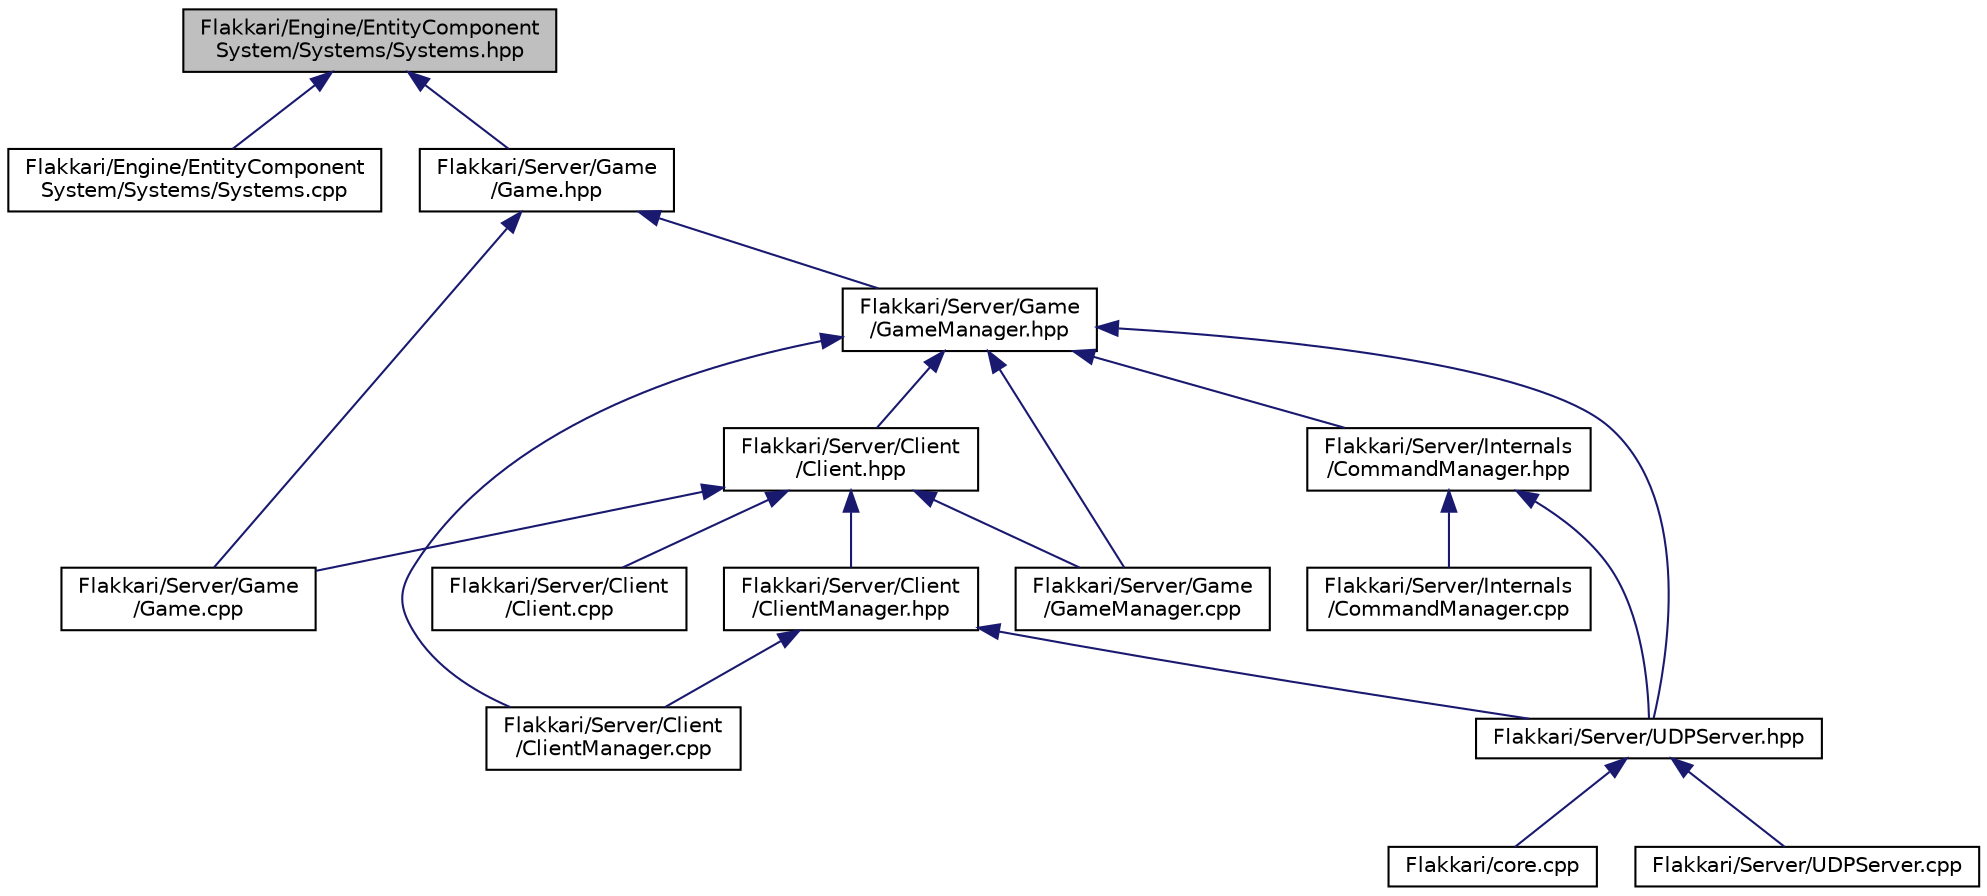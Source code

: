 digraph "Flakkari/Engine/EntityComponentSystem/Systems/Systems.hpp"
{
 // LATEX_PDF_SIZE
  edge [fontname="Helvetica",fontsize="10",labelfontname="Helvetica",labelfontsize="10"];
  node [fontname="Helvetica",fontsize="10",shape=record];
  Node1 [label="Flakkari/Engine/EntityComponent\lSystem/Systems/Systems.hpp",height=0.2,width=0.4,color="black", fillcolor="grey75", style="filled", fontcolor="black",tooltip=" "];
  Node1 -> Node2 [dir="back",color="midnightblue",fontsize="10",style="solid",fontname="Helvetica"];
  Node2 [label="Flakkari/Engine/EntityComponent\lSystem/Systems/Systems.cpp",height=0.2,width=0.4,color="black", fillcolor="white", style="filled",URL="$d1/da0/Systems_8cpp.html",tooltip=" "];
  Node1 -> Node3 [dir="back",color="midnightblue",fontsize="10",style="solid",fontname="Helvetica"];
  Node3 [label="Flakkari/Server/Game\l/Game.hpp",height=0.2,width=0.4,color="black", fillcolor="white", style="filled",URL="$d5/d4b/Game_8hpp.html",tooltip=" "];
  Node3 -> Node4 [dir="back",color="midnightblue",fontsize="10",style="solid",fontname="Helvetica"];
  Node4 [label="Flakkari/Server/Game\l/Game.cpp",height=0.2,width=0.4,color="black", fillcolor="white", style="filled",URL="$d0/dc4/Game_8cpp.html",tooltip=" "];
  Node3 -> Node5 [dir="back",color="midnightblue",fontsize="10",style="solid",fontname="Helvetica"];
  Node5 [label="Flakkari/Server/Game\l/GameManager.hpp",height=0.2,width=0.4,color="black", fillcolor="white", style="filled",URL="$d6/d27/GameManager_8hpp.html",tooltip=" "];
  Node5 -> Node6 [dir="back",color="midnightblue",fontsize="10",style="solid",fontname="Helvetica"];
  Node6 [label="Flakkari/Server/Client\l/Client.hpp",height=0.2,width=0.4,color="black", fillcolor="white", style="filled",URL="$d3/d8e/Client_8hpp.html",tooltip=" "];
  Node6 -> Node7 [dir="back",color="midnightblue",fontsize="10",style="solid",fontname="Helvetica"];
  Node7 [label="Flakkari/Server/Client\l/Client.cpp",height=0.2,width=0.4,color="black", fillcolor="white", style="filled",URL="$dc/d4f/Client_8cpp.html",tooltip=" "];
  Node6 -> Node8 [dir="back",color="midnightblue",fontsize="10",style="solid",fontname="Helvetica"];
  Node8 [label="Flakkari/Server/Client\l/ClientManager.hpp",height=0.2,width=0.4,color="black", fillcolor="white", style="filled",URL="$d8/dff/ClientManager_8hpp.html",tooltip=" "];
  Node8 -> Node9 [dir="back",color="midnightblue",fontsize="10",style="solid",fontname="Helvetica"];
  Node9 [label="Flakkari/Server/Client\l/ClientManager.cpp",height=0.2,width=0.4,color="black", fillcolor="white", style="filled",URL="$d9/d36/ClientManager_8cpp.html",tooltip=" "];
  Node8 -> Node10 [dir="back",color="midnightblue",fontsize="10",style="solid",fontname="Helvetica"];
  Node10 [label="Flakkari/Server/UDPServer.hpp",height=0.2,width=0.4,color="black", fillcolor="white", style="filled",URL="$d6/de9/UDPServer_8hpp.html",tooltip=" "];
  Node10 -> Node11 [dir="back",color="midnightblue",fontsize="10",style="solid",fontname="Helvetica"];
  Node11 [label="Flakkari/core.cpp",height=0.2,width=0.4,color="black", fillcolor="white", style="filled",URL="$da/de0/core_8cpp.html",tooltip=" "];
  Node10 -> Node12 [dir="back",color="midnightblue",fontsize="10",style="solid",fontname="Helvetica"];
  Node12 [label="Flakkari/Server/UDPServer.cpp",height=0.2,width=0.4,color="black", fillcolor="white", style="filled",URL="$dd/dae/UDPServer_8cpp.html",tooltip=" "];
  Node6 -> Node4 [dir="back",color="midnightblue",fontsize="10",style="solid",fontname="Helvetica"];
  Node6 -> Node13 [dir="back",color="midnightblue",fontsize="10",style="solid",fontname="Helvetica"];
  Node13 [label="Flakkari/Server/Game\l/GameManager.cpp",height=0.2,width=0.4,color="black", fillcolor="white", style="filled",URL="$dc/dd7/GameManager_8cpp.html",tooltip=" "];
  Node5 -> Node9 [dir="back",color="midnightblue",fontsize="10",style="solid",fontname="Helvetica"];
  Node5 -> Node13 [dir="back",color="midnightblue",fontsize="10",style="solid",fontname="Helvetica"];
  Node5 -> Node14 [dir="back",color="midnightblue",fontsize="10",style="solid",fontname="Helvetica"];
  Node14 [label="Flakkari/Server/Internals\l/CommandManager.hpp",height=0.2,width=0.4,color="black", fillcolor="white", style="filled",URL="$d9/dae/CommandManager_8hpp.html",tooltip=" "];
  Node14 -> Node15 [dir="back",color="midnightblue",fontsize="10",style="solid",fontname="Helvetica"];
  Node15 [label="Flakkari/Server/Internals\l/CommandManager.cpp",height=0.2,width=0.4,color="black", fillcolor="white", style="filled",URL="$d4/dea/CommandManager_8cpp.html",tooltip=" "];
  Node14 -> Node10 [dir="back",color="midnightblue",fontsize="10",style="solid",fontname="Helvetica"];
  Node5 -> Node10 [dir="back",color="midnightblue",fontsize="10",style="solid",fontname="Helvetica"];
}
